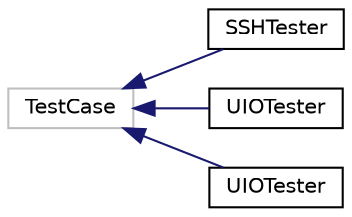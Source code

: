 digraph "Graphical Class Hierarchy"
{
 // LATEX_PDF_SIZE
  edge [fontname="Helvetica",fontsize="10",labelfontname="Helvetica",labelfontsize="10"];
  node [fontname="Helvetica",fontsize="10",shape=record];
  rankdir="LR";
  Node6 [label="TestCase",height=0.2,width=0.4,color="grey75", fillcolor="white", style="filled",tooltip=" "];
  Node6 -> Node0 [dir="back",color="midnightblue",fontsize="10",style="solid",fontname="Helvetica"];
  Node0 [label="SSHTester",height=0.2,width=0.4,color="black", fillcolor="white", style="filled",URL="$classtest__ssh_1_1SSHTester.html",tooltip=" "];
  Node6 -> Node8 [dir="back",color="midnightblue",fontsize="10",style="solid",fontname="Helvetica"];
  Node8 [label="UIOTester",height=0.2,width=0.4,color="black", fillcolor="white", style="filled",URL="$classu_1_1UIOTester.html",tooltip=" "];
  Node6 -> Node9 [dir="back",color="midnightblue",fontsize="10",style="solid",fontname="Helvetica"];
  Node9 [label="UIOTester",height=0.2,width=0.4,color="black", fillcolor="white", style="filled",URL="$classuio__test_1_1UIOTester.html",tooltip=" "];
}
